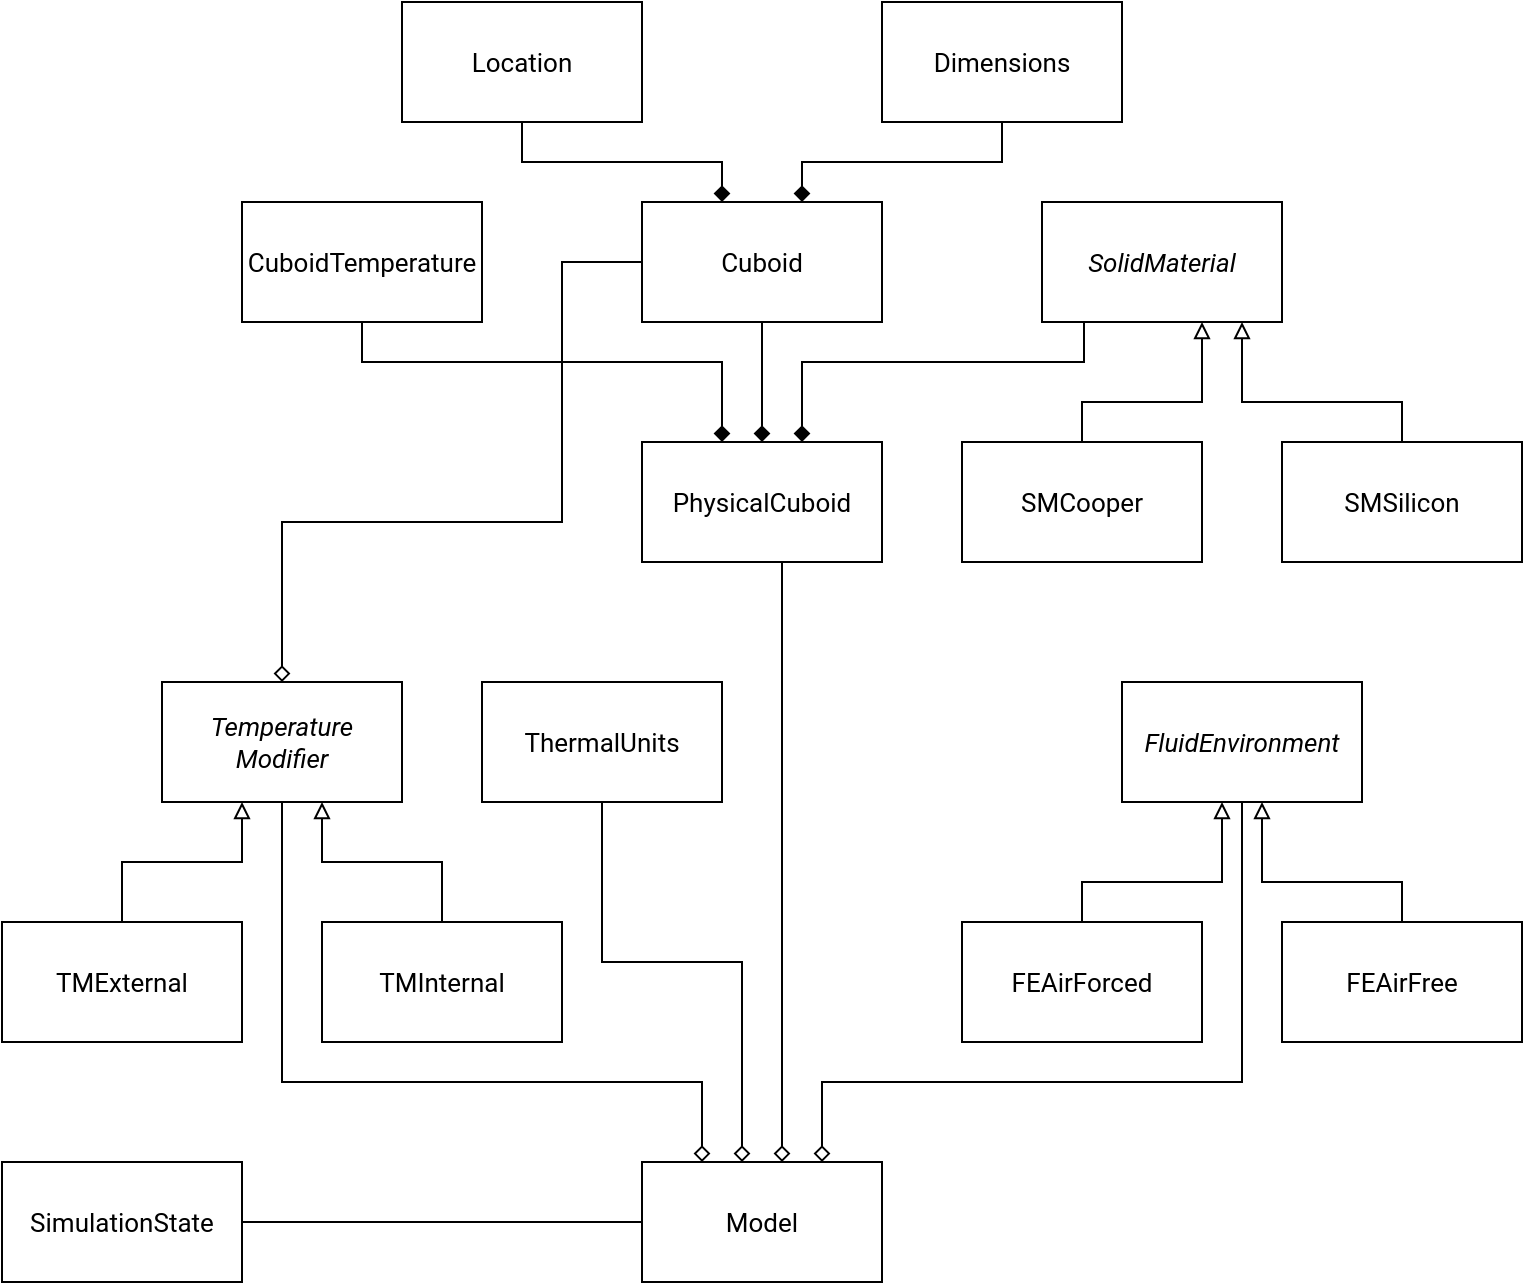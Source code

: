 <mxfile version="14.6.13" type="device"><diagram id="NWxsn30Y6_JJ8-GN3Ohy" name="Page-1"><mxGraphModel dx="2272" dy="794" grid="1" gridSize="10" guides="1" tooltips="1" connect="1" arrows="1" fold="1" page="1" pageScale="1" pageWidth="850" pageHeight="1100" math="0" shadow="0"><root><mxCell id="0"/><mxCell id="1" parent="0"/><mxCell id="CL42ZmtspFyWCMWFpXKU-18" style="edgeStyle=orthogonalEdgeStyle;rounded=0;orthogonalLoop=1;jettySize=auto;html=1;startArrow=diamond;startFill=0;endArrow=none;endFill=0;fontFamily=Roboto;fontSource=https%3A%2F%2Ffonts.googleapis.com%2Fcss%3Ffamily%3DRoboto;fontSize=13;" parent="1" source="OqNorl-PEXg2FgJJknn7-1" target="OqNorl-PEXg2FgJJknn7-6" edge="1"><mxGeometry relative="1" as="geometry"><Array as="points"><mxPoint x="270" y="430"/><mxPoint x="270" y="430"/></Array></mxGeometry></mxCell><mxCell id="CL42ZmtspFyWCMWFpXKU-24" style="edgeStyle=orthogonalEdgeStyle;rounded=0;orthogonalLoop=1;jettySize=auto;html=1;startArrow=diamond;startFill=0;endArrow=none;endFill=0;fontFamily=Roboto;fontSource=https%3A%2F%2Ffonts.googleapis.com%2Fcss%3Ffamily%3DRoboto;fontSize=13;" parent="1" source="OqNorl-PEXg2FgJJknn7-1" target="OqNorl-PEXg2FgJJknn7-12" edge="1"><mxGeometry relative="1" as="geometry"><Array as="points"><mxPoint x="290" y="560"/><mxPoint x="500" y="560"/></Array></mxGeometry></mxCell><mxCell id="CL42ZmtspFyWCMWFpXKU-29" style="edgeStyle=orthogonalEdgeStyle;rounded=0;orthogonalLoop=1;jettySize=auto;html=1;startArrow=diamond;startFill=0;endArrow=none;endFill=0;fontFamily=Roboto;fontSource=https%3A%2F%2Ffonts.googleapis.com%2Fcss%3Ffamily%3DRoboto;fontSize=13;" parent="1" source="OqNorl-PEXg2FgJJknn7-1" target="OqNorl-PEXg2FgJJknn7-9" edge="1"><mxGeometry relative="1" as="geometry"><Array as="points"><mxPoint x="250" y="500"/><mxPoint x="180" y="500"/></Array></mxGeometry></mxCell><mxCell id="OqNorl-PEXg2FgJJknn7-1" value="Model" style="rounded=0;whiteSpace=wrap;html=1;fontFamily=Roboto;fontSource=https%3A%2F%2Ffonts.googleapis.com%2Fcss%3Ffamily%3DRoboto;fontSize=13;" parent="1" vertex="1"><mxGeometry x="200" y="600" width="120" height="60" as="geometry"/></mxCell><mxCell id="CL42ZmtspFyWCMWFpXKU-19" style="edgeStyle=orthogonalEdgeStyle;rounded=0;orthogonalLoop=1;jettySize=auto;html=1;exitX=1;exitY=0.5;exitDx=0;exitDy=0;startArrow=none;startFill=0;endArrow=none;endFill=0;fontFamily=Roboto;fontSource=https%3A%2F%2Ffonts.googleapis.com%2Fcss%3Ffamily%3DRoboto;fontSize=13;" parent="1" source="OqNorl-PEXg2FgJJknn7-2" target="OqNorl-PEXg2FgJJknn7-1" edge="1"><mxGeometry relative="1" as="geometry"/></mxCell><mxCell id="OqNorl-PEXg2FgJJknn7-2" value="SimulationState" style="rounded=0;whiteSpace=wrap;html=1;fontFamily=Roboto;fontSource=https%3A%2F%2Ffonts.googleapis.com%2Fcss%3Ffamily%3DRoboto;fontSize=13;" parent="1" vertex="1"><mxGeometry x="-120" y="600" width="120" height="60" as="geometry"/></mxCell><mxCell id="OqNorl-PEXg2FgJJknn7-3" value="Location" style="rounded=0;whiteSpace=wrap;html=1;fontFamily=Roboto;fontSource=https%3A%2F%2Ffonts.googleapis.com%2Fcss%3Ffamily%3DRoboto;fontSize=13;" parent="1" vertex="1"><mxGeometry x="80" y="20" width="120" height="60" as="geometry"/></mxCell><mxCell id="OqNorl-PEXg2FgJJknn7-4" value="Dimensions" style="rounded=0;whiteSpace=wrap;html=1;fontFamily=Roboto;fontSource=https%3A%2F%2Ffonts.googleapis.com%2Fcss%3Ffamily%3DRoboto;fontSize=13;" parent="1" vertex="1"><mxGeometry x="320" y="20" width="120" height="60" as="geometry"/></mxCell><mxCell id="CL42ZmtspFyWCMWFpXKU-1" style="edgeStyle=orthogonalEdgeStyle;rounded=0;orthogonalLoop=1;jettySize=auto;html=1;endArrow=none;endFill=0;startArrow=diamond;startFill=1;fontFamily=Roboto;fontSource=https%3A%2F%2Ffonts.googleapis.com%2Fcss%3Ffamily%3DRoboto;fontSize=13;" parent="1" source="OqNorl-PEXg2FgJJknn7-5" target="OqNorl-PEXg2FgJJknn7-3" edge="1"><mxGeometry relative="1" as="geometry"><Array as="points"><mxPoint x="240" y="100"/><mxPoint x="140" y="100"/></Array></mxGeometry></mxCell><mxCell id="CL42ZmtspFyWCMWFpXKU-2" style="edgeStyle=orthogonalEdgeStyle;rounded=0;orthogonalLoop=1;jettySize=auto;html=1;endArrow=none;endFill=0;startArrow=diamond;startFill=1;fontFamily=Roboto;fontSource=https%3A%2F%2Ffonts.googleapis.com%2Fcss%3Ffamily%3DRoboto;fontSize=13;" parent="1" source="OqNorl-PEXg2FgJJknn7-5" target="OqNorl-PEXg2FgJJknn7-4" edge="1"><mxGeometry relative="1" as="geometry"><Array as="points"><mxPoint x="280" y="100"/><mxPoint x="380" y="100"/></Array></mxGeometry></mxCell><mxCell id="DbmL3eqQsGIcK9wy05fy-3" style="edgeStyle=orthogonalEdgeStyle;rounded=0;orthogonalLoop=1;jettySize=auto;html=1;exitX=0;exitY=0.5;exitDx=0;exitDy=0;endArrow=diamond;endFill=0;" edge="1" parent="1" source="OqNorl-PEXg2FgJJknn7-5" target="CL42ZmtspFyWCMWFpXKU-20"><mxGeometry relative="1" as="geometry"><Array as="points"><mxPoint x="160" y="150"/><mxPoint x="160" y="280"/><mxPoint x="20" y="280"/></Array></mxGeometry></mxCell><mxCell id="OqNorl-PEXg2FgJJknn7-5" value="Cuboid" style="rounded=0;whiteSpace=wrap;html=1;fontFamily=Roboto;fontSource=https%3A%2F%2Ffonts.googleapis.com%2Fcss%3Ffamily%3DRoboto;fontSize=13;" parent="1" vertex="1"><mxGeometry x="200" y="120" width="120" height="60" as="geometry"/></mxCell><mxCell id="CL42ZmtspFyWCMWFpXKU-4" style="edgeStyle=orthogonalEdgeStyle;rounded=0;orthogonalLoop=1;jettySize=auto;html=1;exitX=0.5;exitY=0;exitDx=0;exitDy=0;entryX=0.5;entryY=1;entryDx=0;entryDy=0;startArrow=diamond;startFill=1;endArrow=none;endFill=0;fontFamily=Roboto;fontSource=https%3A%2F%2Ffonts.googleapis.com%2Fcss%3Ffamily%3DRoboto;fontSize=13;" parent="1" source="OqNorl-PEXg2FgJJknn7-6" target="OqNorl-PEXg2FgJJknn7-5" edge="1"><mxGeometry relative="1" as="geometry"/></mxCell><mxCell id="CL42ZmtspFyWCMWFpXKU-5" style="edgeStyle=orthogonalEdgeStyle;rounded=0;orthogonalLoop=1;jettySize=auto;html=1;entryX=0.5;entryY=1;entryDx=0;entryDy=0;startArrow=diamond;startFill=1;endArrow=none;endFill=0;fontFamily=Roboto;fontSource=https%3A%2F%2Ffonts.googleapis.com%2Fcss%3Ffamily%3DRoboto;fontSize=13;" parent="1" source="OqNorl-PEXg2FgJJknn7-6" target="OqNorl-PEXg2FgJJknn7-10" edge="1"><mxGeometry relative="1" as="geometry"><mxPoint x="220" y="220" as="sourcePoint"/><Array as="points"><mxPoint x="240" y="200"/><mxPoint x="60" y="200"/></Array></mxGeometry></mxCell><mxCell id="CL42ZmtspFyWCMWFpXKU-6" style="edgeStyle=orthogonalEdgeStyle;rounded=0;orthogonalLoop=1;jettySize=auto;html=1;startArrow=diamond;startFill=1;endArrow=none;endFill=0;fontFamily=Roboto;fontSource=https%3A%2F%2Ffonts.googleapis.com%2Fcss%3Ffamily%3DRoboto;fontSize=13;" parent="1" source="OqNorl-PEXg2FgJJknn7-6" target="OqNorl-PEXg2FgJJknn7-11" edge="1"><mxGeometry relative="1" as="geometry"><Array as="points"><mxPoint x="280" y="200"/><mxPoint x="421" y="200"/></Array></mxGeometry></mxCell><mxCell id="OqNorl-PEXg2FgJJknn7-6" value="PhysicalCuboid" style="rounded=0;whiteSpace=wrap;html=1;fontFamily=Roboto;fontSource=https%3A%2F%2Ffonts.googleapis.com%2Fcss%3Ffamily%3DRoboto;fontSize=13;" parent="1" vertex="1"><mxGeometry x="200" y="240" width="120" height="60" as="geometry"/></mxCell><mxCell id="CL42ZmtspFyWCMWFpXKU-21" style="edgeStyle=orthogonalEdgeStyle;rounded=0;orthogonalLoop=1;jettySize=auto;html=1;startArrow=none;startFill=0;endArrow=block;endFill=0;fontFamily=Roboto;fontSource=https%3A%2F%2Ffonts.googleapis.com%2Fcss%3Ffamily%3DRoboto;fontSize=13;" parent="1" source="OqNorl-PEXg2FgJJknn7-7" target="CL42ZmtspFyWCMWFpXKU-20" edge="1"><mxGeometry relative="1" as="geometry"><Array as="points"><mxPoint x="-60" y="450"/><mxPoint y="450"/></Array></mxGeometry></mxCell><mxCell id="OqNorl-PEXg2FgJJknn7-7" value="&lt;span style=&quot;color: rgb(36, 41, 46); background-color: rgb(255, 255, 255); font-size: 13px;&quot;&gt;&lt;/span&gt;&lt;span class=&quot;pl-v&quot; style=&quot;box-sizing: border-box; background-color: rgb(255, 255, 255); font-size: 13px;&quot;&gt;&lt;span class=&quot;pl-token&quot; style=&quot;box-sizing: border-box; font-size: 13px;&quot;&gt;TMExternal&lt;/span&gt;&lt;/span&gt;" style="rounded=0;whiteSpace=wrap;html=1;fontFamily=Roboto;fontSource=https%3A%2F%2Ffonts.googleapis.com%2Fcss%3Ffamily%3DRoboto;fontSize=13;" parent="1" vertex="1"><mxGeometry x="-120" y="480" width="120" height="60" as="geometry"/></mxCell><mxCell id="CL42ZmtspFyWCMWFpXKU-23" style="edgeStyle=orthogonalEdgeStyle;rounded=0;orthogonalLoop=1;jettySize=auto;html=1;startArrow=none;startFill=0;endArrow=block;endFill=0;fontFamily=Roboto;fontSource=https%3A%2F%2Ffonts.googleapis.com%2Fcss%3Ffamily%3DRoboto;fontSize=13;" parent="1" source="OqNorl-PEXg2FgJJknn7-8" target="CL42ZmtspFyWCMWFpXKU-20" edge="1"><mxGeometry relative="1" as="geometry"><mxPoint x="40" y="430" as="targetPoint"/><Array as="points"><mxPoint x="100" y="450"/><mxPoint x="40" y="450"/></Array></mxGeometry></mxCell><mxCell id="OqNorl-PEXg2FgJJknn7-8" value="&lt;span style=&quot;background-color: rgb(255, 255, 255); font-size: 13px;&quot;&gt;TMInternal&lt;/span&gt;" style="rounded=0;whiteSpace=wrap;html=1;fontFamily=Roboto;fontSource=https%3A%2F%2Ffonts.googleapis.com%2Fcss%3Ffamily%3DRoboto;fontSize=13;" parent="1" vertex="1"><mxGeometry x="40" y="480" width="120" height="60" as="geometry"/></mxCell><mxCell id="OqNorl-PEXg2FgJJknn7-9" value="&lt;span style=&quot;color: rgb(36, 41, 46); background-color: rgb(255, 255, 255); font-size: 13px;&quot;&gt; &lt;/span&gt;&lt;span class=&quot;pl-v&quot; style=&quot;box-sizing: border-box; background-color: rgb(255, 255, 255); font-size: 13px;&quot;&gt;&lt;span class=&quot;pl-token&quot; style=&quot;box-sizing: border-box; font-size: 13px;&quot;&gt;ThermalUnits&lt;/span&gt;&lt;/span&gt;" style="rounded=0;whiteSpace=wrap;html=1;fontFamily=Roboto;fontSource=https%3A%2F%2Ffonts.googleapis.com%2Fcss%3Ffamily%3DRoboto;fontSize=13;" parent="1" vertex="1"><mxGeometry x="120" y="360" width="120" height="60" as="geometry"/></mxCell><mxCell id="OqNorl-PEXg2FgJJknn7-10" value="&lt;span class=&quot;pl-v&quot; style=&quot;box-sizing: border-box; background-color: rgb(255, 255, 255); font-size: 13px;&quot;&gt;&lt;span class=&quot;pl-token&quot; style=&quot;box-sizing: border-box; font-size: 13px;&quot;&gt;CuboidTemperature&lt;/span&gt;&lt;/span&gt;" style="rounded=0;whiteSpace=wrap;html=1;fontFamily=Roboto;fontSource=https%3A%2F%2Ffonts.googleapis.com%2Fcss%3Ffamily%3DRoboto;fontSize=13;" parent="1" vertex="1"><mxGeometry y="120" width="120" height="60" as="geometry"/></mxCell><mxCell id="OqNorl-PEXg2FgJJknn7-11" value="&lt;span style=&quot;color: rgb(36, 41, 46); background-color: rgb(255, 255, 255); font-size: 13px;&quot;&gt; &lt;/span&gt;&lt;span class=&quot;pl-v&quot; style=&quot;box-sizing: border-box; background-color: rgb(255, 255, 255); font-size: 13px;&quot;&gt;&lt;span class=&quot;pl-token&quot; style=&quot;box-sizing: border-box; font-size: 13px;&quot;&gt;SolidMaterial&lt;/span&gt;&lt;/span&gt;" style="rounded=0;whiteSpace=wrap;html=1;fontFamily=Roboto;fontSource=https%3A%2F%2Ffonts.googleapis.com%2Fcss%3Ffamily%3DRoboto;fontSize=13;fontStyle=2" parent="1" vertex="1"><mxGeometry x="400" y="120" width="120" height="60" as="geometry"/></mxCell><mxCell id="CL42ZmtspFyWCMWFpXKU-15" style="edgeStyle=orthogonalEdgeStyle;rounded=0;orthogonalLoop=1;jettySize=auto;html=1;entryX=0.5;entryY=0;entryDx=0;entryDy=0;startArrow=block;startFill=0;endArrow=none;endFill=0;fontFamily=Roboto;fontSource=https%3A%2F%2Ffonts.googleapis.com%2Fcss%3Ffamily%3DRoboto;fontSize=13;" parent="1" source="OqNorl-PEXg2FgJJknn7-12" target="CL42ZmtspFyWCMWFpXKU-8" edge="1"><mxGeometry relative="1" as="geometry"><mxPoint x="500" y="480" as="sourcePoint"/><Array as="points"><mxPoint x="490" y="460"/><mxPoint x="420" y="460"/></Array></mxGeometry></mxCell><mxCell id="CL42ZmtspFyWCMWFpXKU-16" style="edgeStyle=orthogonalEdgeStyle;rounded=0;orthogonalLoop=1;jettySize=auto;html=1;startArrow=block;startFill=0;endArrow=none;endFill=0;fontFamily=Roboto;fontSource=https%3A%2F%2Ffonts.googleapis.com%2Fcss%3Ffamily%3DRoboto;fontSize=13;" parent="1" source="OqNorl-PEXg2FgJJknn7-12" target="CL42ZmtspFyWCMWFpXKU-7" edge="1"><mxGeometry relative="1" as="geometry"><mxPoint x="500" y="470" as="sourcePoint"/><Array as="points"><mxPoint x="510" y="460"/><mxPoint x="580" y="460"/></Array></mxGeometry></mxCell><mxCell id="OqNorl-PEXg2FgJJknn7-12" value="&lt;span style=&quot;color: rgb(36, 41, 46); background-color: rgb(255, 255, 255); font-size: 13px;&quot;&gt; &lt;/span&gt;&lt;span class=&quot;pl-v&quot; style=&quot;box-sizing: border-box; background-color: rgb(255, 255, 255); font-size: 13px;&quot;&gt;&lt;span class=&quot;pl-token&quot; style=&quot;box-sizing: border-box; font-size: 13px;&quot;&gt;FluidEnvironment&lt;/span&gt;&lt;/span&gt;" style="rounded=0;whiteSpace=wrap;html=1;fontFamily=Roboto;fontSource=https%3A%2F%2Ffonts.googleapis.com%2Fcss%3Ffamily%3DRoboto;fontSize=13;fontStyle=2" parent="1" vertex="1"><mxGeometry x="440" y="360" width="120" height="60" as="geometry"/></mxCell><mxCell id="CL42ZmtspFyWCMWFpXKU-7" value="&lt;span class=&quot;pl-v&quot; style=&quot;box-sizing: border-box; background-color: rgb(255, 255, 255); font-size: 13px;&quot;&gt;&lt;span class=&quot;pl-token&quot; style=&quot;box-sizing: border-box; font-size: 13px;&quot;&gt;FEAirFree&lt;/span&gt;&lt;/span&gt;" style="rounded=0;whiteSpace=wrap;html=1;fontFamily=Roboto;fontSource=https%3A%2F%2Ffonts.googleapis.com%2Fcss%3Ffamily%3DRoboto;fontSize=13;" parent="1" vertex="1"><mxGeometry x="520" y="480" width="120" height="60" as="geometry"/></mxCell><mxCell id="CL42ZmtspFyWCMWFpXKU-8" value="FEAirForced" style="rounded=0;whiteSpace=wrap;html=1;fontFamily=Roboto;fontSource=https%3A%2F%2Ffonts.googleapis.com%2Fcss%3Ffamily%3DRoboto;fontSize=13;" parent="1" vertex="1"><mxGeometry x="360" y="480" width="120" height="60" as="geometry"/></mxCell><mxCell id="CL42ZmtspFyWCMWFpXKU-12" style="edgeStyle=orthogonalEdgeStyle;rounded=0;orthogonalLoop=1;jettySize=auto;html=1;exitX=0.5;exitY=0;exitDx=0;exitDy=0;startArrow=none;startFill=0;endArrow=block;endFill=0;fontFamily=Roboto;fontSource=https%3A%2F%2Ffonts.googleapis.com%2Fcss%3Ffamily%3DRoboto;fontSize=13;" parent="1" source="CL42ZmtspFyWCMWFpXKU-9" target="OqNorl-PEXg2FgJJknn7-11" edge="1"><mxGeometry relative="1" as="geometry"><Array as="points"><mxPoint x="420" y="220"/><mxPoint x="480" y="220"/></Array></mxGeometry></mxCell><mxCell id="CL42ZmtspFyWCMWFpXKU-9" value="SMCooper" style="rounded=0;whiteSpace=wrap;html=1;fontFamily=Roboto;fontSource=https%3A%2F%2Ffonts.googleapis.com%2Fcss%3Ffamily%3DRoboto;fontSize=13;" parent="1" vertex="1"><mxGeometry x="360" y="240" width="120" height="60" as="geometry"/></mxCell><mxCell id="CL42ZmtspFyWCMWFpXKU-11" style="edgeStyle=orthogonalEdgeStyle;rounded=0;orthogonalLoop=1;jettySize=auto;html=1;exitX=0.5;exitY=0;exitDx=0;exitDy=0;startArrow=none;startFill=0;endArrow=block;endFill=0;fontFamily=Roboto;fontSource=https%3A%2F%2Ffonts.googleapis.com%2Fcss%3Ffamily%3DRoboto;fontSize=13;" parent="1" source="CL42ZmtspFyWCMWFpXKU-10" target="OqNorl-PEXg2FgJJknn7-11" edge="1"><mxGeometry relative="1" as="geometry"><Array as="points"><mxPoint x="580" y="220"/><mxPoint x="500" y="220"/></Array></mxGeometry></mxCell><mxCell id="CL42ZmtspFyWCMWFpXKU-10" value="SMSilicon" style="rounded=0;whiteSpace=wrap;html=1;fontFamily=Roboto;fontSource=https%3A%2F%2Ffonts.googleapis.com%2Fcss%3Ffamily%3DRoboto;fontSize=13;" parent="1" vertex="1"><mxGeometry x="520" y="240" width="120" height="60" as="geometry"/></mxCell><mxCell id="DbmL3eqQsGIcK9wy05fy-4" style="edgeStyle=orthogonalEdgeStyle;rounded=0;orthogonalLoop=1;jettySize=auto;html=1;exitX=0.5;exitY=1;exitDx=0;exitDy=0;entryX=0.25;entryY=0;entryDx=0;entryDy=0;endArrow=diamond;endFill=0;" edge="1" parent="1" source="CL42ZmtspFyWCMWFpXKU-20" target="OqNorl-PEXg2FgJJknn7-1"><mxGeometry relative="1" as="geometry"><Array as="points"><mxPoint x="20" y="560"/><mxPoint x="230" y="560"/></Array></mxGeometry></mxCell><mxCell id="CL42ZmtspFyWCMWFpXKU-20" value="Temperature&lt;br&gt;Modifier" style="rounded=0;whiteSpace=wrap;html=1;fontFamily=Roboto;fontSource=https%3A%2F%2Ffonts.googleapis.com%2Fcss%3Ffamily%3DRoboto;fontSize=13;fontStyle=2" parent="1" vertex="1"><mxGeometry x="-40" y="360" width="120" height="60" as="geometry"/></mxCell></root></mxGraphModel></diagram></mxfile>